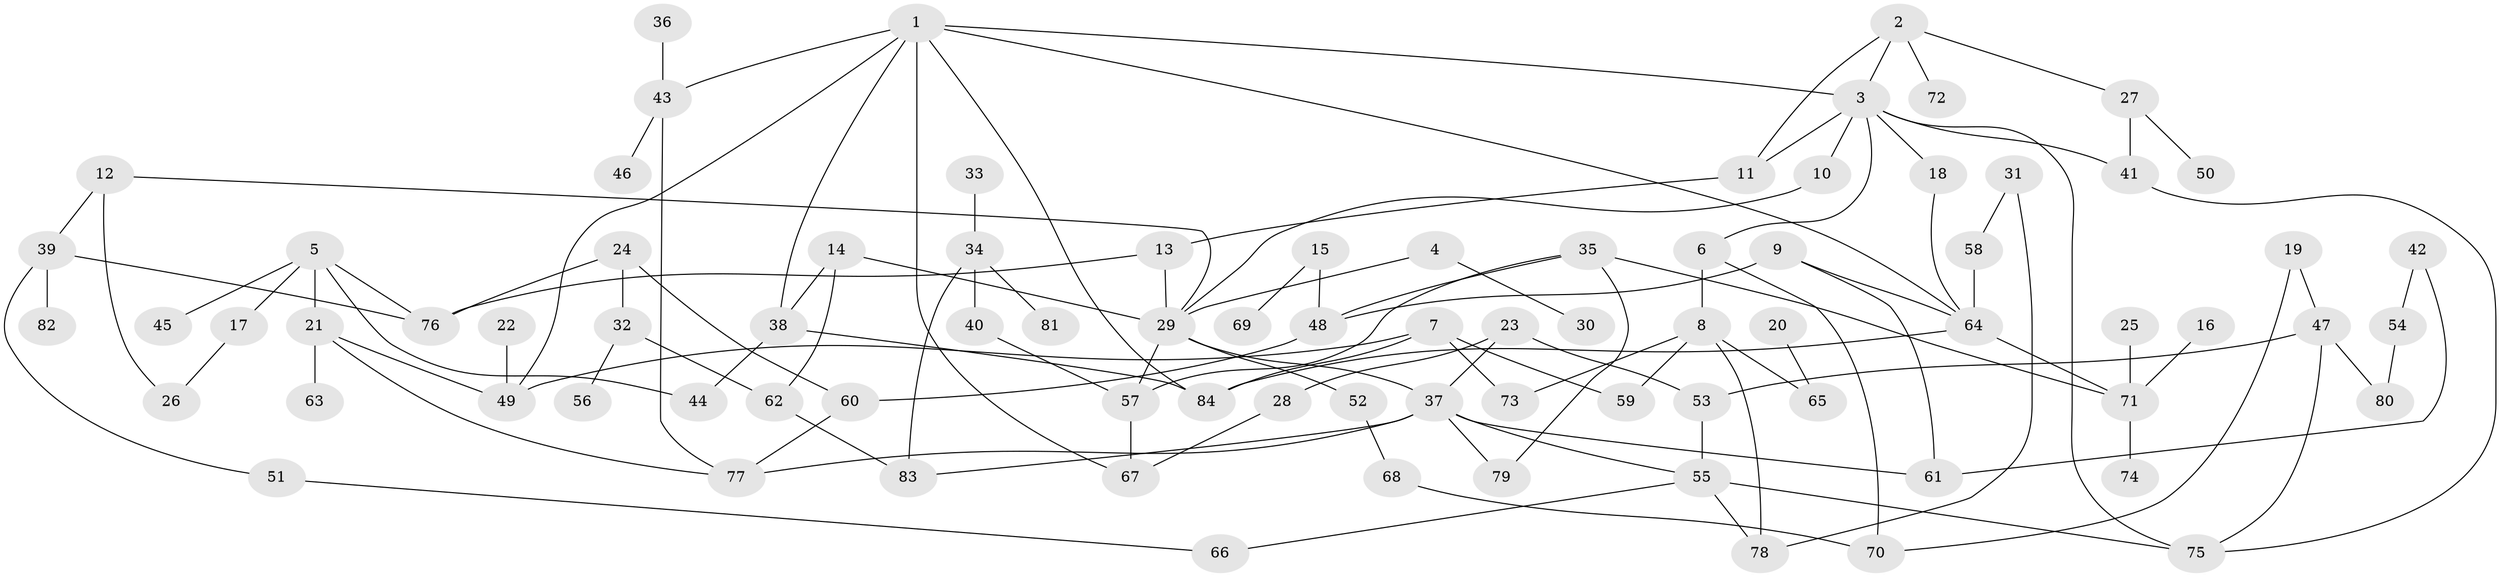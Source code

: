 // original degree distribution, {7: 0.022058823529411766, 5: 0.058823529411764705, 4: 0.125, 8: 0.007352941176470588, 6: 0.014705882352941176, 9: 0.007352941176470588, 3: 0.17647058823529413, 2: 0.2647058823529412, 1: 0.3235294117647059}
// Generated by graph-tools (version 1.1) at 2025/36/03/04/25 23:36:06]
// undirected, 84 vertices, 120 edges
graph export_dot {
  node [color=gray90,style=filled];
  1;
  2;
  3;
  4;
  5;
  6;
  7;
  8;
  9;
  10;
  11;
  12;
  13;
  14;
  15;
  16;
  17;
  18;
  19;
  20;
  21;
  22;
  23;
  24;
  25;
  26;
  27;
  28;
  29;
  30;
  31;
  32;
  33;
  34;
  35;
  36;
  37;
  38;
  39;
  40;
  41;
  42;
  43;
  44;
  45;
  46;
  47;
  48;
  49;
  50;
  51;
  52;
  53;
  54;
  55;
  56;
  57;
  58;
  59;
  60;
  61;
  62;
  63;
  64;
  65;
  66;
  67;
  68;
  69;
  70;
  71;
  72;
  73;
  74;
  75;
  76;
  77;
  78;
  79;
  80;
  81;
  82;
  83;
  84;
  1 -- 3 [weight=1.0];
  1 -- 38 [weight=1.0];
  1 -- 43 [weight=1.0];
  1 -- 49 [weight=1.0];
  1 -- 64 [weight=1.0];
  1 -- 67 [weight=1.0];
  1 -- 84 [weight=1.0];
  2 -- 3 [weight=1.0];
  2 -- 11 [weight=1.0];
  2 -- 27 [weight=1.0];
  2 -- 72 [weight=1.0];
  3 -- 6 [weight=1.0];
  3 -- 10 [weight=2.0];
  3 -- 11 [weight=1.0];
  3 -- 18 [weight=1.0];
  3 -- 41 [weight=1.0];
  3 -- 75 [weight=1.0];
  4 -- 29 [weight=1.0];
  4 -- 30 [weight=1.0];
  5 -- 17 [weight=1.0];
  5 -- 21 [weight=1.0];
  5 -- 44 [weight=1.0];
  5 -- 45 [weight=1.0];
  5 -- 76 [weight=1.0];
  6 -- 8 [weight=1.0];
  6 -- 70 [weight=1.0];
  7 -- 49 [weight=1.0];
  7 -- 59 [weight=1.0];
  7 -- 73 [weight=1.0];
  7 -- 84 [weight=1.0];
  8 -- 59 [weight=1.0];
  8 -- 65 [weight=1.0];
  8 -- 73 [weight=1.0];
  8 -- 78 [weight=1.0];
  9 -- 48 [weight=1.0];
  9 -- 61 [weight=1.0];
  9 -- 64 [weight=1.0];
  10 -- 29 [weight=1.0];
  11 -- 13 [weight=1.0];
  12 -- 26 [weight=1.0];
  12 -- 29 [weight=1.0];
  12 -- 39 [weight=1.0];
  13 -- 29 [weight=1.0];
  13 -- 76 [weight=1.0];
  14 -- 29 [weight=1.0];
  14 -- 38 [weight=1.0];
  14 -- 62 [weight=1.0];
  15 -- 48 [weight=1.0];
  15 -- 69 [weight=1.0];
  16 -- 71 [weight=1.0];
  17 -- 26 [weight=1.0];
  18 -- 64 [weight=1.0];
  19 -- 47 [weight=1.0];
  19 -- 70 [weight=1.0];
  20 -- 65 [weight=1.0];
  21 -- 49 [weight=1.0];
  21 -- 63 [weight=1.0];
  21 -- 77 [weight=1.0];
  22 -- 49 [weight=1.0];
  23 -- 28 [weight=1.0];
  23 -- 37 [weight=1.0];
  23 -- 53 [weight=1.0];
  24 -- 32 [weight=1.0];
  24 -- 60 [weight=1.0];
  24 -- 76 [weight=1.0];
  25 -- 71 [weight=1.0];
  27 -- 41 [weight=1.0];
  27 -- 50 [weight=1.0];
  28 -- 67 [weight=1.0];
  29 -- 37 [weight=1.0];
  29 -- 52 [weight=1.0];
  29 -- 57 [weight=1.0];
  31 -- 58 [weight=1.0];
  31 -- 78 [weight=1.0];
  32 -- 56 [weight=1.0];
  32 -- 62 [weight=1.0];
  33 -- 34 [weight=1.0];
  34 -- 40 [weight=1.0];
  34 -- 81 [weight=1.0];
  34 -- 83 [weight=1.0];
  35 -- 48 [weight=1.0];
  35 -- 57 [weight=1.0];
  35 -- 71 [weight=1.0];
  35 -- 79 [weight=1.0];
  36 -- 43 [weight=1.0];
  37 -- 55 [weight=1.0];
  37 -- 61 [weight=1.0];
  37 -- 77 [weight=1.0];
  37 -- 79 [weight=1.0];
  37 -- 83 [weight=1.0];
  38 -- 44 [weight=1.0];
  38 -- 84 [weight=1.0];
  39 -- 51 [weight=1.0];
  39 -- 76 [weight=1.0];
  39 -- 82 [weight=1.0];
  40 -- 57 [weight=1.0];
  41 -- 75 [weight=1.0];
  42 -- 54 [weight=1.0];
  42 -- 61 [weight=1.0];
  43 -- 46 [weight=1.0];
  43 -- 77 [weight=1.0];
  47 -- 53 [weight=1.0];
  47 -- 75 [weight=1.0];
  47 -- 80 [weight=1.0];
  48 -- 60 [weight=1.0];
  51 -- 66 [weight=1.0];
  52 -- 68 [weight=1.0];
  53 -- 55 [weight=1.0];
  54 -- 80 [weight=1.0];
  55 -- 66 [weight=1.0];
  55 -- 75 [weight=1.0];
  55 -- 78 [weight=1.0];
  57 -- 67 [weight=1.0];
  58 -- 64 [weight=1.0];
  60 -- 77 [weight=1.0];
  62 -- 83 [weight=1.0];
  64 -- 71 [weight=1.0];
  64 -- 84 [weight=1.0];
  68 -- 70 [weight=1.0];
  71 -- 74 [weight=1.0];
}

